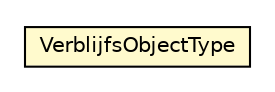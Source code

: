 #!/usr/local/bin/dot
#
# Class diagram 
# Generated by UMLGraph version R5_6-24-gf6e263 (http://www.umlgraph.org/)
#

digraph G {
	edge [fontname="Helvetica",fontsize=10,labelfontname="Helvetica",labelfontsize=10];
	node [fontname="Helvetica",fontsize=10,shape=plaintext];
	nodesep=0.25;
	ranksep=0.5;
	// nl.egem.stuf.sector.bg._0204.VBOFund.VerblijfsObjectType
	c224236 [label=<<table title="nl.egem.stuf.sector.bg._0204.VBOFund.VerblijfsObjectType" border="0" cellborder="1" cellspacing="0" cellpadding="2" port="p" bgcolor="lemonChiffon" href="./VBOFund.VerblijfsObjectType.html">
		<tr><td><table border="0" cellspacing="0" cellpadding="1">
<tr><td align="center" balign="center"> VerblijfsObjectType </td></tr>
		</table></td></tr>
		</table>>, URL="./VBOFund.VerblijfsObjectType.html", fontname="Helvetica", fontcolor="black", fontsize=10.0];
}

